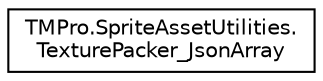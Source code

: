 digraph "Graphical Class Hierarchy"
{
 // LATEX_PDF_SIZE
  edge [fontname="Helvetica",fontsize="10",labelfontname="Helvetica",labelfontsize="10"];
  node [fontname="Helvetica",fontsize="10",shape=record];
  rankdir="LR";
  Node0 [label="TMPro.SpriteAssetUtilities.\lTexturePacker_JsonArray",height=0.2,width=0.4,color="black", fillcolor="white", style="filled",URL="$class_t_m_pro_1_1_sprite_asset_utilities_1_1_texture_packer___json_array.html",tooltip=" "];
}
